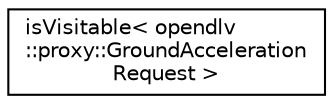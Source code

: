 digraph "Graphical Class Hierarchy"
{
 // LATEX_PDF_SIZE
  edge [fontname="Helvetica",fontsize="10",labelfontname="Helvetica",labelfontsize="10"];
  node [fontname="Helvetica",fontsize="10",shape=record];
  rankdir="LR";
  Node0 [label="isVisitable\< opendlv\l::proxy::GroundAcceleration\lRequest \>",height=0.2,width=0.4,color="black", fillcolor="white", style="filled",URL="$structisVisitable_3_01opendlv_1_1proxy_1_1GroundAccelerationRequest_01_4.html",tooltip=" "];
}
